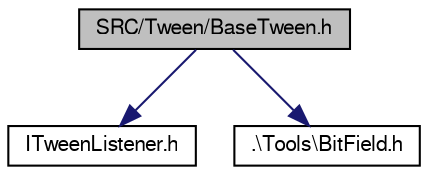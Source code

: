 digraph "SRC/Tween/BaseTween.h"
{
  bgcolor="transparent";
  edge [fontname="FreeSans",fontsize="10",labelfontname="FreeSans",labelfontsize="10"];
  node [fontname="FreeSans",fontsize="10",shape=record];
  Node1 [label="SRC/Tween/BaseTween.h",height=0.2,width=0.4,color="black", fillcolor="grey75", style="filled" fontcolor="black"];
  Node1 -> Node2 [color="midnightblue",fontsize="10",style="solid",fontname="FreeSans"];
  Node2 [label="ITweenListener.h",height=0.2,width=0.4,color="black",URL="$ITweenListener_8h.html"];
  Node1 -> Node3 [color="midnightblue",fontsize="10",style="solid",fontname="FreeSans"];
  Node3 [label=".\\Tools\\BitField.h",height=0.2,width=0.4,color="black",URL="$BitField_8h.html"];
}
